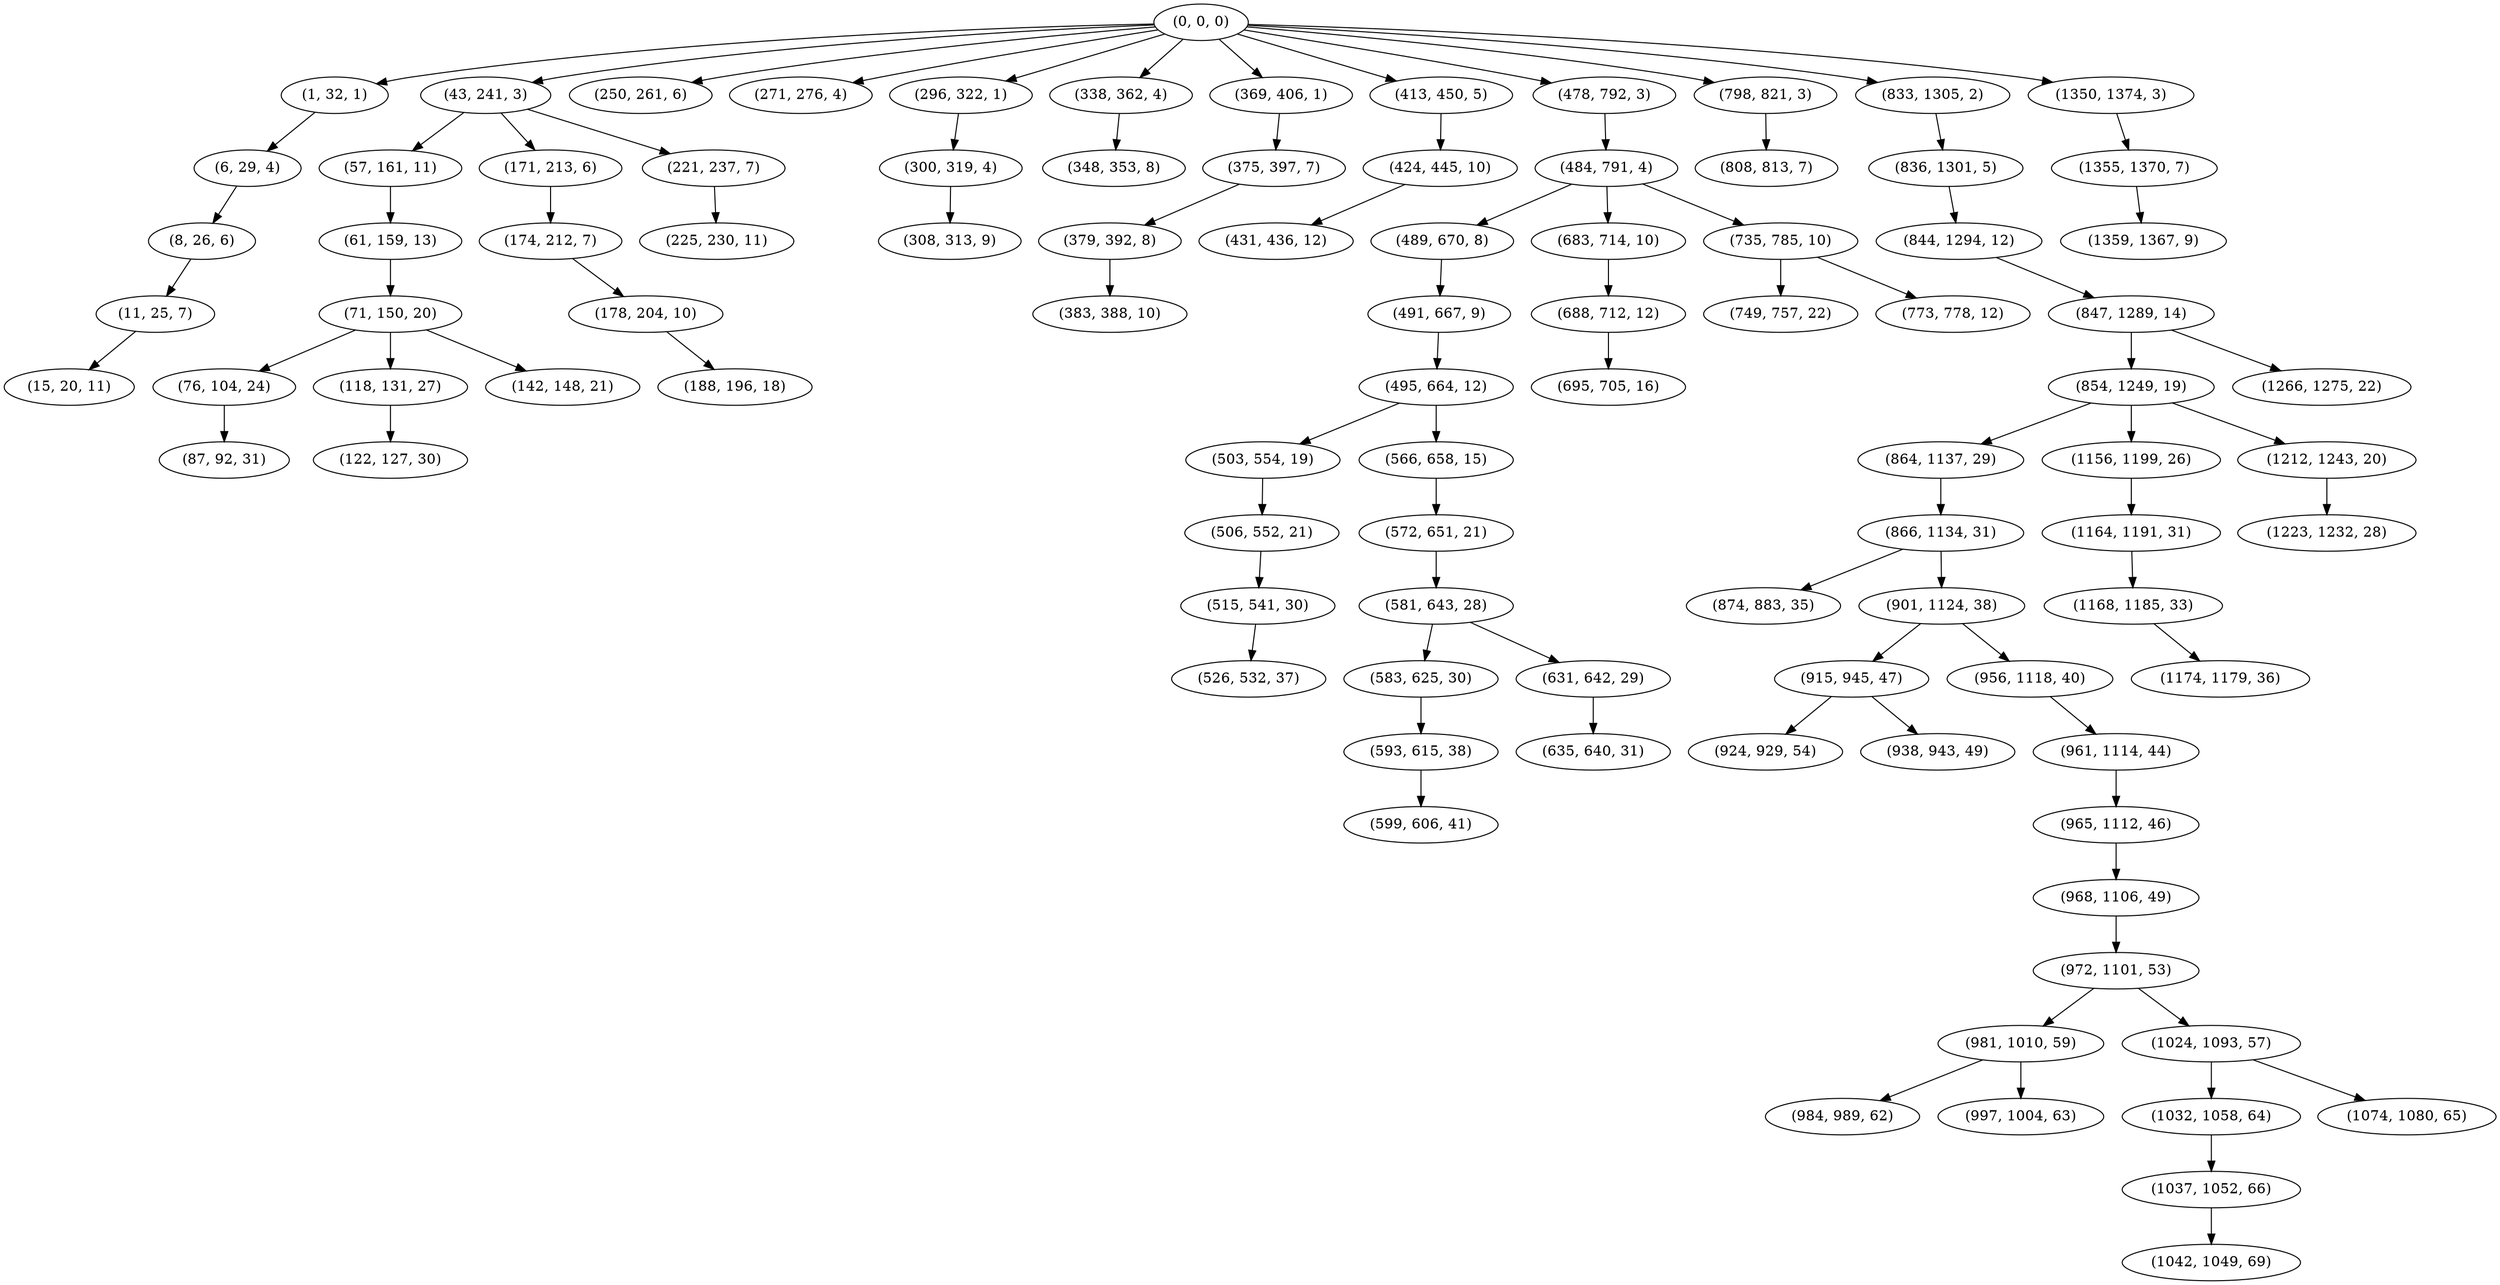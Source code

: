 digraph tree {
    "(0, 0, 0)";
    "(1, 32, 1)";
    "(6, 29, 4)";
    "(8, 26, 6)";
    "(11, 25, 7)";
    "(15, 20, 11)";
    "(43, 241, 3)";
    "(57, 161, 11)";
    "(61, 159, 13)";
    "(71, 150, 20)";
    "(76, 104, 24)";
    "(87, 92, 31)";
    "(118, 131, 27)";
    "(122, 127, 30)";
    "(142, 148, 21)";
    "(171, 213, 6)";
    "(174, 212, 7)";
    "(178, 204, 10)";
    "(188, 196, 18)";
    "(221, 237, 7)";
    "(225, 230, 11)";
    "(250, 261, 6)";
    "(271, 276, 4)";
    "(296, 322, 1)";
    "(300, 319, 4)";
    "(308, 313, 9)";
    "(338, 362, 4)";
    "(348, 353, 8)";
    "(369, 406, 1)";
    "(375, 397, 7)";
    "(379, 392, 8)";
    "(383, 388, 10)";
    "(413, 450, 5)";
    "(424, 445, 10)";
    "(431, 436, 12)";
    "(478, 792, 3)";
    "(484, 791, 4)";
    "(489, 670, 8)";
    "(491, 667, 9)";
    "(495, 664, 12)";
    "(503, 554, 19)";
    "(506, 552, 21)";
    "(515, 541, 30)";
    "(526, 532, 37)";
    "(566, 658, 15)";
    "(572, 651, 21)";
    "(581, 643, 28)";
    "(583, 625, 30)";
    "(593, 615, 38)";
    "(599, 606, 41)";
    "(631, 642, 29)";
    "(635, 640, 31)";
    "(683, 714, 10)";
    "(688, 712, 12)";
    "(695, 705, 16)";
    "(735, 785, 10)";
    "(749, 757, 22)";
    "(773, 778, 12)";
    "(798, 821, 3)";
    "(808, 813, 7)";
    "(833, 1305, 2)";
    "(836, 1301, 5)";
    "(844, 1294, 12)";
    "(847, 1289, 14)";
    "(854, 1249, 19)";
    "(864, 1137, 29)";
    "(866, 1134, 31)";
    "(874, 883, 35)";
    "(901, 1124, 38)";
    "(915, 945, 47)";
    "(924, 929, 54)";
    "(938, 943, 49)";
    "(956, 1118, 40)";
    "(961, 1114, 44)";
    "(965, 1112, 46)";
    "(968, 1106, 49)";
    "(972, 1101, 53)";
    "(981, 1010, 59)";
    "(984, 989, 62)";
    "(997, 1004, 63)";
    "(1024, 1093, 57)";
    "(1032, 1058, 64)";
    "(1037, 1052, 66)";
    "(1042, 1049, 69)";
    "(1074, 1080, 65)";
    "(1156, 1199, 26)";
    "(1164, 1191, 31)";
    "(1168, 1185, 33)";
    "(1174, 1179, 36)";
    "(1212, 1243, 20)";
    "(1223, 1232, 28)";
    "(1266, 1275, 22)";
    "(1350, 1374, 3)";
    "(1355, 1370, 7)";
    "(1359, 1367, 9)";
    "(0, 0, 0)" -> "(1, 32, 1)";
    "(0, 0, 0)" -> "(43, 241, 3)";
    "(0, 0, 0)" -> "(250, 261, 6)";
    "(0, 0, 0)" -> "(271, 276, 4)";
    "(0, 0, 0)" -> "(296, 322, 1)";
    "(0, 0, 0)" -> "(338, 362, 4)";
    "(0, 0, 0)" -> "(369, 406, 1)";
    "(0, 0, 0)" -> "(413, 450, 5)";
    "(0, 0, 0)" -> "(478, 792, 3)";
    "(0, 0, 0)" -> "(798, 821, 3)";
    "(0, 0, 0)" -> "(833, 1305, 2)";
    "(0, 0, 0)" -> "(1350, 1374, 3)";
    "(1, 32, 1)" -> "(6, 29, 4)";
    "(6, 29, 4)" -> "(8, 26, 6)";
    "(8, 26, 6)" -> "(11, 25, 7)";
    "(11, 25, 7)" -> "(15, 20, 11)";
    "(43, 241, 3)" -> "(57, 161, 11)";
    "(43, 241, 3)" -> "(171, 213, 6)";
    "(43, 241, 3)" -> "(221, 237, 7)";
    "(57, 161, 11)" -> "(61, 159, 13)";
    "(61, 159, 13)" -> "(71, 150, 20)";
    "(71, 150, 20)" -> "(76, 104, 24)";
    "(71, 150, 20)" -> "(118, 131, 27)";
    "(71, 150, 20)" -> "(142, 148, 21)";
    "(76, 104, 24)" -> "(87, 92, 31)";
    "(118, 131, 27)" -> "(122, 127, 30)";
    "(171, 213, 6)" -> "(174, 212, 7)";
    "(174, 212, 7)" -> "(178, 204, 10)";
    "(178, 204, 10)" -> "(188, 196, 18)";
    "(221, 237, 7)" -> "(225, 230, 11)";
    "(296, 322, 1)" -> "(300, 319, 4)";
    "(300, 319, 4)" -> "(308, 313, 9)";
    "(338, 362, 4)" -> "(348, 353, 8)";
    "(369, 406, 1)" -> "(375, 397, 7)";
    "(375, 397, 7)" -> "(379, 392, 8)";
    "(379, 392, 8)" -> "(383, 388, 10)";
    "(413, 450, 5)" -> "(424, 445, 10)";
    "(424, 445, 10)" -> "(431, 436, 12)";
    "(478, 792, 3)" -> "(484, 791, 4)";
    "(484, 791, 4)" -> "(489, 670, 8)";
    "(484, 791, 4)" -> "(683, 714, 10)";
    "(484, 791, 4)" -> "(735, 785, 10)";
    "(489, 670, 8)" -> "(491, 667, 9)";
    "(491, 667, 9)" -> "(495, 664, 12)";
    "(495, 664, 12)" -> "(503, 554, 19)";
    "(495, 664, 12)" -> "(566, 658, 15)";
    "(503, 554, 19)" -> "(506, 552, 21)";
    "(506, 552, 21)" -> "(515, 541, 30)";
    "(515, 541, 30)" -> "(526, 532, 37)";
    "(566, 658, 15)" -> "(572, 651, 21)";
    "(572, 651, 21)" -> "(581, 643, 28)";
    "(581, 643, 28)" -> "(583, 625, 30)";
    "(581, 643, 28)" -> "(631, 642, 29)";
    "(583, 625, 30)" -> "(593, 615, 38)";
    "(593, 615, 38)" -> "(599, 606, 41)";
    "(631, 642, 29)" -> "(635, 640, 31)";
    "(683, 714, 10)" -> "(688, 712, 12)";
    "(688, 712, 12)" -> "(695, 705, 16)";
    "(735, 785, 10)" -> "(749, 757, 22)";
    "(735, 785, 10)" -> "(773, 778, 12)";
    "(798, 821, 3)" -> "(808, 813, 7)";
    "(833, 1305, 2)" -> "(836, 1301, 5)";
    "(836, 1301, 5)" -> "(844, 1294, 12)";
    "(844, 1294, 12)" -> "(847, 1289, 14)";
    "(847, 1289, 14)" -> "(854, 1249, 19)";
    "(847, 1289, 14)" -> "(1266, 1275, 22)";
    "(854, 1249, 19)" -> "(864, 1137, 29)";
    "(854, 1249, 19)" -> "(1156, 1199, 26)";
    "(854, 1249, 19)" -> "(1212, 1243, 20)";
    "(864, 1137, 29)" -> "(866, 1134, 31)";
    "(866, 1134, 31)" -> "(874, 883, 35)";
    "(866, 1134, 31)" -> "(901, 1124, 38)";
    "(901, 1124, 38)" -> "(915, 945, 47)";
    "(901, 1124, 38)" -> "(956, 1118, 40)";
    "(915, 945, 47)" -> "(924, 929, 54)";
    "(915, 945, 47)" -> "(938, 943, 49)";
    "(956, 1118, 40)" -> "(961, 1114, 44)";
    "(961, 1114, 44)" -> "(965, 1112, 46)";
    "(965, 1112, 46)" -> "(968, 1106, 49)";
    "(968, 1106, 49)" -> "(972, 1101, 53)";
    "(972, 1101, 53)" -> "(981, 1010, 59)";
    "(972, 1101, 53)" -> "(1024, 1093, 57)";
    "(981, 1010, 59)" -> "(984, 989, 62)";
    "(981, 1010, 59)" -> "(997, 1004, 63)";
    "(1024, 1093, 57)" -> "(1032, 1058, 64)";
    "(1024, 1093, 57)" -> "(1074, 1080, 65)";
    "(1032, 1058, 64)" -> "(1037, 1052, 66)";
    "(1037, 1052, 66)" -> "(1042, 1049, 69)";
    "(1156, 1199, 26)" -> "(1164, 1191, 31)";
    "(1164, 1191, 31)" -> "(1168, 1185, 33)";
    "(1168, 1185, 33)" -> "(1174, 1179, 36)";
    "(1212, 1243, 20)" -> "(1223, 1232, 28)";
    "(1350, 1374, 3)" -> "(1355, 1370, 7)";
    "(1355, 1370, 7)" -> "(1359, 1367, 9)";
}
